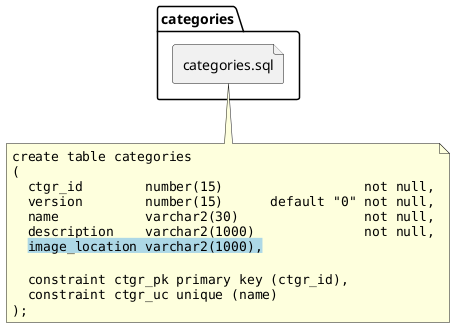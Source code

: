 @startuml

allowmixing

skinparam backgroundcolor transparent

  file categories.sql

  note bottom of categories.sql
    ""create table categories""
    ""(""
    ""  ctgr_id        number(15)                  not null,""
    ""  version        number(15)      default "0" not null,""
    ""  name           varchar2(30)                not null,""
    ""  description    varchar2(1000)              not null,""
    ""  <back:LightBlue>image_location varchar2(1000),</back> ""
    """"
    ""  constraint ctgr_pk primary key (ctgr_id),""
    ""  constraint ctgr_uc unique (name)""
    "");""
  end note

@enduml
